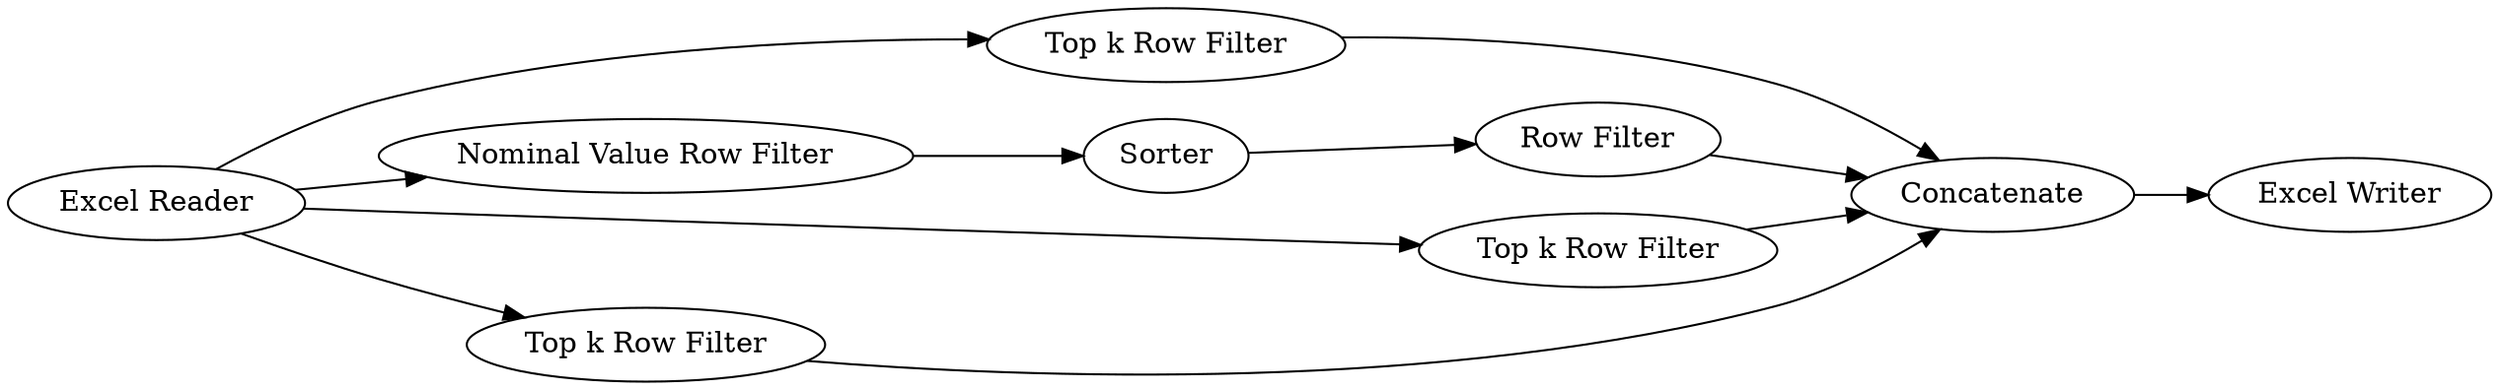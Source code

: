 digraph {
	"-4240740953262918262_3" [label="Top k Row Filter"]
	"-4240740953262918262_10" [label="Row Filter"]
	"-4240740953262918262_13" [label="Excel Writer"]
	"-4240740953262918262_9" [label=Sorter]
	"-4240740953262918262_12" [label="Nominal Value Row Filter"]
	"-4240740953262918262_7" [label=Concatenate]
	"-4240740953262918262_2" [label="Top k Row Filter"]
	"-4240740953262918262_4" [label="Top k Row Filter"]
	"-4240740953262918262_1" [label="Excel Reader"]
	"-4240740953262918262_1" -> "-4240740953262918262_12"
	"-4240740953262918262_1" -> "-4240740953262918262_2"
	"-4240740953262918262_2" -> "-4240740953262918262_7"
	"-4240740953262918262_9" -> "-4240740953262918262_10"
	"-4240740953262918262_12" -> "-4240740953262918262_9"
	"-4240740953262918262_10" -> "-4240740953262918262_7"
	"-4240740953262918262_4" -> "-4240740953262918262_7"
	"-4240740953262918262_1" -> "-4240740953262918262_4"
	"-4240740953262918262_3" -> "-4240740953262918262_7"
	"-4240740953262918262_7" -> "-4240740953262918262_13"
	"-4240740953262918262_1" -> "-4240740953262918262_3"
	rankdir=LR
}

